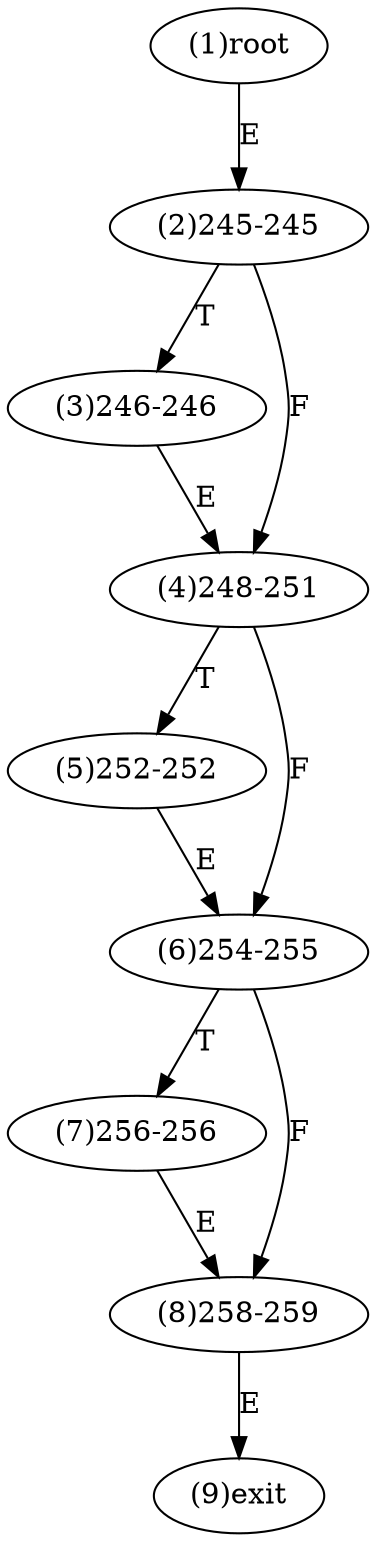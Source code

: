 digraph "" { 
1[ label="(1)root"];
2[ label="(2)245-245"];
3[ label="(3)246-246"];
4[ label="(4)248-251"];
5[ label="(5)252-252"];
6[ label="(6)254-255"];
7[ label="(7)256-256"];
8[ label="(8)258-259"];
9[ label="(9)exit"];
1->2[ label="E"];
2->4[ label="F"];
2->3[ label="T"];
3->4[ label="E"];
4->6[ label="F"];
4->5[ label="T"];
5->6[ label="E"];
6->8[ label="F"];
6->7[ label="T"];
7->8[ label="E"];
8->9[ label="E"];
}